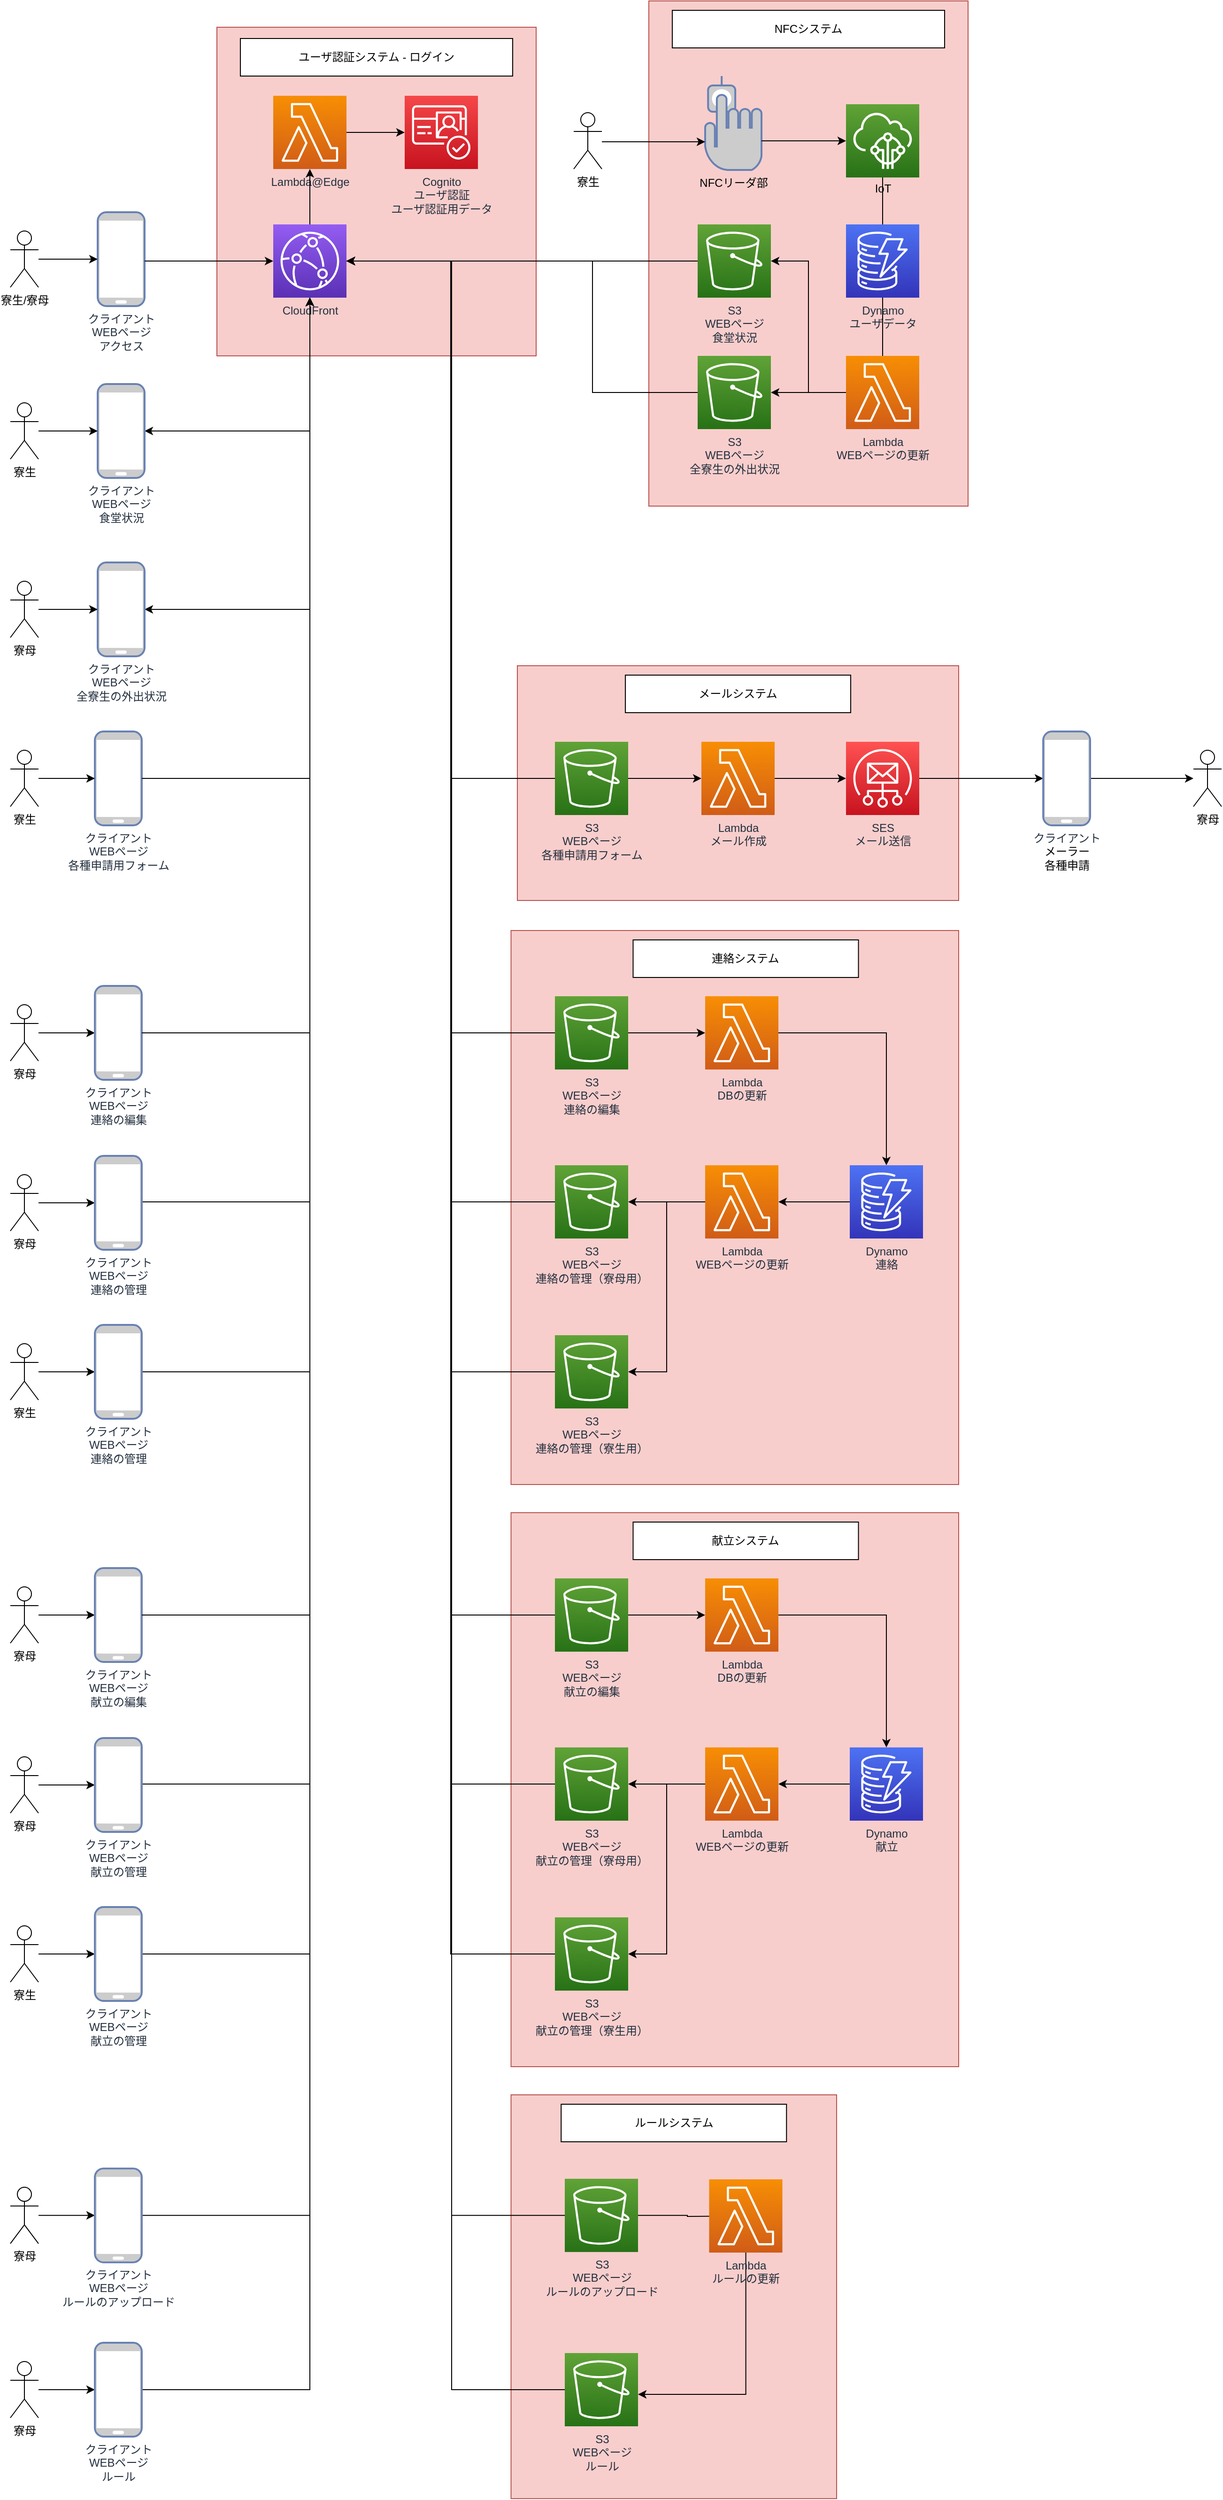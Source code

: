 <mxfile version="15.8.2" type="device"><diagram id="Ht1M8jgEwFfnCIfOTk4-" name="Page-1"><mxGraphModel dx="3490" dy="2225" grid="1" gridSize="10" guides="1" tooltips="1" connect="1" arrows="1" fold="1" page="1" pageScale="1" pageWidth="1169" pageHeight="827" math="0" shadow="0"><root><mxCell id="0"/><mxCell id="1" parent="0"/><mxCell id="10DwNc3pN-JWOGMCXL3r-32" value="" style="rounded=0;whiteSpace=wrap;html=1;fillColor=#f8cecc;strokeColor=#b85450;" parent="1" vertex="1"><mxGeometry x="1083.25" y="2630" width="346.75" height="430" as="geometry"/></mxCell><mxCell id="10DwNc3pN-JWOGMCXL3r-34" value="ルールシステム" style="rounded=0;whiteSpace=wrap;html=1;labelBackgroundColor=none;" parent="1" vertex="1"><mxGeometry x="1136.63" y="2640" width="240" height="40" as="geometry"/></mxCell><mxCell id="10DwNc3pN-JWOGMCXL3r-35" value="" style="rounded=0;whiteSpace=wrap;html=1;fillColor=#f8cecc;strokeColor=#b85450;" parent="1" vertex="1"><mxGeometry x="1083.25" y="1390" width="476.75" height="590" as="geometry"/></mxCell><mxCell id="10DwNc3pN-JWOGMCXL3r-36" value="連絡システム" style="rounded=0;whiteSpace=wrap;html=1;labelBackgroundColor=none;" parent="1" vertex="1"><mxGeometry x="1213.25" y="1400" width="240" height="40" as="geometry"/></mxCell><mxCell id="YDTB35UzhFJRsB9avOdv-1" value="" style="rounded=0;whiteSpace=wrap;html=1;labelBackgroundColor=none;fillColor=#f8cecc;strokeColor=#b85450;" parent="1" vertex="1"><mxGeometry x="770" y="428" width="340" height="350" as="geometry"/></mxCell><mxCell id="t8Fbvy6bJ6VurmLiXyTu-9" value="" style="group" parent="1" vertex="1" connectable="0"><mxGeometry x="628" y="625" width="105" height="120" as="geometry"/></mxCell><mxCell id="t8Fbvy6bJ6VurmLiXyTu-5" value="&lt;span style=&quot;color: rgb(35 , 47 , 62)&quot;&gt;クライアント&lt;br&gt;WEBページ&lt;/span&gt;&lt;br style=&quot;color: rgb(35 , 47 , 62)&quot;&gt;&lt;font color=&quot;#232f3e&quot;&gt;アクセス&lt;/font&gt;" style="fontColor=#0066CC;verticalAlign=top;verticalLabelPosition=bottom;labelPosition=center;align=center;html=1;outlineConnect=0;fillColor=#CCCCCC;strokeColor=#6881B3;gradientColor=none;gradientDirection=north;strokeWidth=2;shape=mxgraph.networks.mobile;" parent="t8Fbvy6bJ6VurmLiXyTu-9" vertex="1"><mxGeometry x="15" width="50" height="100" as="geometry"/></mxCell><mxCell id="YDTB35UzhFJRsB9avOdv-2" value="ユーザ認証システム - ログイン" style="rounded=0;whiteSpace=wrap;html=1;labelBackgroundColor=none;" parent="1" vertex="1"><mxGeometry x="795" y="440" width="290" height="40" as="geometry"/></mxCell><mxCell id="3BFrXZFxsnneQl-wF4HB-18" style="edgeStyle=orthogonalEdgeStyle;rounded=0;orthogonalLoop=1;jettySize=auto;html=1;fontColor=#000000;" parent="1" source="YDTB35UzhFJRsB9avOdv-3" target="t8Fbvy6bJ6VurmLiXyTu-5" edge="1"><mxGeometry relative="1" as="geometry"><Array as="points"><mxPoint x="670" y="681"/><mxPoint x="670" y="681"/></Array></mxGeometry></mxCell><mxCell id="YDTB35UzhFJRsB9avOdv-3" value="寮生/寮母" style="shape=umlActor;verticalLabelPosition=bottom;verticalAlign=top;html=1;outlineConnect=0;labelBackgroundColor=none;" parent="1" vertex="1"><mxGeometry x="550" y="645" width="30" height="60" as="geometry"/></mxCell><mxCell id="3BFrXZFxsnneQl-wF4HB-17" value="Cognito&lt;br&gt;ユーザ認証&lt;br&gt;ユーザ認証用データ" style="sketch=0;points=[[0,0,0],[0.25,0,0],[0.5,0,0],[0.75,0,0],[1,0,0],[0,1,0],[0.25,1,0],[0.5,1,0],[0.75,1,0],[1,1,0],[0,0.25,0],[0,0.5,0],[0,0.75,0],[1,0.25,0],[1,0.5,0],[1,0.75,0]];outlineConnect=0;fontColor=#232F3E;gradientColor=#F54749;gradientDirection=north;fillColor=#C7131F;strokeColor=#ffffff;dashed=0;verticalLabelPosition=bottom;verticalAlign=top;align=center;html=1;fontSize=12;fontStyle=0;aspect=fixed;shape=mxgraph.aws4.resourceIcon;resIcon=mxgraph.aws4.cognito;" parent="1" vertex="1"><mxGeometry x="970" y="501" width="78" height="78" as="geometry"/></mxCell><mxCell id="3BFrXZFxsnneQl-wF4HB-19" style="edgeStyle=orthogonalEdgeStyle;rounded=0;orthogonalLoop=1;jettySize=auto;html=1;fontColor=#000000;entryX=0;entryY=0.5;entryDx=0;entryDy=0;entryPerimeter=0;" parent="1" source="t8Fbvy6bJ6VurmLiXyTu-5" target="3BFrXZFxsnneQl-wF4HB-21" edge="1"><mxGeometry relative="1" as="geometry"><Array as="points"><mxPoint x="780" y="677"/><mxPoint x="780" y="677"/></Array></mxGeometry></mxCell><mxCell id="3BFrXZFxsnneQl-wF4HB-23" style="edgeStyle=orthogonalEdgeStyle;rounded=0;orthogonalLoop=1;jettySize=auto;html=1;fontColor=#000000;" parent="1" source="3BFrXZFxsnneQl-wF4HB-20" target="3BFrXZFxsnneQl-wF4HB-17" edge="1"><mxGeometry relative="1" as="geometry"/></mxCell><mxCell id="3BFrXZFxsnneQl-wF4HB-20" value="Lambda@Edge" style="sketch=0;points=[[0,0,0],[0.25,0,0],[0.5,0,0],[0.75,0,0],[1,0,0],[0,1,0],[0.25,1,0],[0.5,1,0],[0.75,1,0],[1,1,0],[0,0.25,0],[0,0.5,0],[0,0.75,0],[1,0.25,0],[1,0.5,0],[1,0.75,0]];outlineConnect=0;fontColor=#232F3E;gradientColor=#F78E04;gradientDirection=north;fillColor=#D05C17;strokeColor=#ffffff;dashed=0;verticalLabelPosition=bottom;verticalAlign=top;align=center;html=1;fontSize=12;fontStyle=0;aspect=fixed;shape=mxgraph.aws4.resourceIcon;resIcon=mxgraph.aws4.lambda;" parent="1" vertex="1"><mxGeometry x="830" y="501" width="78" height="78" as="geometry"/></mxCell><mxCell id="3BFrXZFxsnneQl-wF4HB-22" style="edgeStyle=orthogonalEdgeStyle;rounded=0;orthogonalLoop=1;jettySize=auto;html=1;entryX=0.5;entryY=1;entryDx=0;entryDy=0;entryPerimeter=0;fontColor=#000000;" parent="1" source="3BFrXZFxsnneQl-wF4HB-21" target="3BFrXZFxsnneQl-wF4HB-20" edge="1"><mxGeometry relative="1" as="geometry"/></mxCell><mxCell id="3BFrXZFxsnneQl-wF4HB-64" style="edgeStyle=orthogonalEdgeStyle;rounded=0;orthogonalLoop=1;jettySize=auto;html=1;entryX=1;entryY=0.5;entryDx=0;entryDy=0;entryPerimeter=0;fontColor=#000000;" parent="1" source="3BFrXZFxsnneQl-wF4HB-21" target="3BFrXZFxsnneQl-wF4HB-31" edge="1"><mxGeometry relative="1" as="geometry"><Array as="points"><mxPoint x="869" y="858"/></Array></mxGeometry></mxCell><mxCell id="3BFrXZFxsnneQl-wF4HB-65" style="edgeStyle=orthogonalEdgeStyle;rounded=0;orthogonalLoop=1;jettySize=auto;html=1;entryX=1;entryY=0.5;entryDx=0;entryDy=0;entryPerimeter=0;fontColor=#000000;" parent="1" source="3BFrXZFxsnneQl-wF4HB-21" target="3BFrXZFxsnneQl-wF4HB-50" edge="1"><mxGeometry relative="1" as="geometry"><Array as="points"><mxPoint x="869" y="1048"/></Array></mxGeometry></mxCell><mxCell id="3BFrXZFxsnneQl-wF4HB-21" value="CloudFront&lt;br&gt;" style="sketch=0;points=[[0,0,0],[0.25,0,0],[0.5,0,0],[0.75,0,0],[1,0,0],[0,1,0],[0.25,1,0],[0.5,1,0],[0.75,1,0],[1,1,0],[0,0.25,0],[0,0.5,0],[0,0.75,0],[1,0.25,0],[1,0.5,0],[1,0.75,0]];outlineConnect=0;fontColor=#232F3E;gradientColor=#945DF2;gradientDirection=north;fillColor=#5A30B5;strokeColor=#ffffff;dashed=0;verticalLabelPosition=bottom;verticalAlign=top;align=center;html=1;fontSize=12;fontStyle=0;aspect=fixed;shape=mxgraph.aws4.resourceIcon;resIcon=mxgraph.aws4.cloudfront;" parent="1" vertex="1"><mxGeometry x="830" y="638" width="78" height="78" as="geometry"/></mxCell><mxCell id="3BFrXZFxsnneQl-wF4HB-26" value="" style="rounded=0;whiteSpace=wrap;html=1;labelBackgroundColor=none;fillColor=#f8cecc;strokeColor=#b85450;" parent="1" vertex="1"><mxGeometry x="1230" y="400" width="340" height="538" as="geometry"/></mxCell><mxCell id="3BFrXZFxsnneQl-wF4HB-28" value="" style="group" parent="1" vertex="1" connectable="0"><mxGeometry x="1290" y="480" width="70" height="145" as="geometry"/></mxCell><mxCell id="3BFrXZFxsnneQl-wF4HB-29" value="&lt;font color=&quot;#000000&quot;&gt;NFCリーダ部&lt;/font&gt;" style="fontColor=#0066CC;verticalAlign=top;verticalLabelPosition=bottom;labelPosition=center;align=center;html=1;outlineConnect=0;fillColor=#CCCCCC;strokeColor=#6881B3;gradientColor=none;gradientDirection=north;strokeWidth=2;shape=mxgraph.networks.biometric_reader;" parent="3BFrXZFxsnneQl-wF4HB-28" vertex="1"><mxGeometry width="60" height="100" as="geometry"/></mxCell><mxCell id="3BFrXZFxsnneQl-wF4HB-30" value="" style="group" parent="1" vertex="1" connectable="0"><mxGeometry x="628" y="808" width="105" height="120" as="geometry"/></mxCell><mxCell id="3BFrXZFxsnneQl-wF4HB-31" value="&lt;span style=&quot;color: rgb(35 , 47 , 62)&quot;&gt;クライアント&lt;br&gt;WEBページ&lt;/span&gt;&lt;br style=&quot;color: rgb(35 , 47 , 62)&quot;&gt;&lt;span style=&quot;color: rgb(35 , 47 , 62)&quot;&gt;食堂状況&lt;/span&gt;" style="fontColor=#0066CC;verticalAlign=top;verticalLabelPosition=bottom;labelPosition=center;align=center;html=1;outlineConnect=0;fillColor=#CCCCCC;strokeColor=#6881B3;gradientColor=none;gradientDirection=north;strokeWidth=2;shape=mxgraph.networks.mobile;" parent="3BFrXZFxsnneQl-wF4HB-30" vertex="1"><mxGeometry x="15" width="50" height="100" as="geometry"/></mxCell><mxCell id="3BFrXZFxsnneQl-wF4HB-32" value="" style="group" parent="1" vertex="1" connectable="0"><mxGeometry x="1440" y="510" width="78" height="100" as="geometry"/></mxCell><mxCell id="3BFrXZFxsnneQl-wF4HB-33" value="" style="sketch=0;points=[[0,0,0],[0.25,0,0],[0.5,0,0],[0.75,0,0],[1,0,0],[0,1,0],[0.25,1,0],[0.5,1,0],[0.75,1,0],[1,1,0],[0,0.25,0],[0,0.5,0],[0,0.75,0],[1,0.25,0],[1,0.5,0],[1,0.75,0]];outlineConnect=0;fontColor=#232F3E;gradientColor=#60A337;gradientDirection=north;fillColor=#277116;strokeColor=#ffffff;dashed=0;verticalLabelPosition=bottom;verticalAlign=top;align=center;html=1;fontSize=12;fontStyle=0;aspect=fixed;shape=mxgraph.aws4.resourceIcon;resIcon=mxgraph.aws4.iot_core;" parent="3BFrXZFxsnneQl-wF4HB-32" vertex="1"><mxGeometry width="78" height="78" as="geometry"/></mxCell><mxCell id="3BFrXZFxsnneQl-wF4HB-34" value="IoT" style="text;html=1;align=center;verticalAlign=middle;resizable=0;points=[];autosize=1;strokeColor=none;fillColor=none;" parent="3BFrXZFxsnneQl-wF4HB-32" vertex="1"><mxGeometry x="24" y="80" width="30" height="20" as="geometry"/></mxCell><mxCell id="3BFrXZFxsnneQl-wF4HB-35" style="edgeStyle=orthogonalEdgeStyle;rounded=0;orthogonalLoop=1;jettySize=auto;html=1;entryX=0.5;entryY=0;entryDx=0;entryDy=0;entryPerimeter=0;" parent="1" source="3BFrXZFxsnneQl-wF4HB-33" target="3BFrXZFxsnneQl-wF4HB-41" edge="1"><mxGeometry relative="1" as="geometry"><mxPoint x="1620" y="549" as="targetPoint"/><Array as="points"><mxPoint x="1479" y="670"/></Array></mxGeometry></mxCell><mxCell id="3BFrXZFxsnneQl-wF4HB-36" value="NFCシステム" style="rounded=0;whiteSpace=wrap;html=1;labelBackgroundColor=none;" parent="1" vertex="1"><mxGeometry x="1255" y="410" width="290" height="40" as="geometry"/></mxCell><mxCell id="3BFrXZFxsnneQl-wF4HB-37" style="edgeStyle=orthogonalEdgeStyle;rounded=0;orthogonalLoop=1;jettySize=auto;html=1;" parent="1" source="3BFrXZFxsnneQl-wF4HB-39" target="3BFrXZFxsnneQl-wF4HB-29" edge="1"><mxGeometry relative="1" as="geometry"><Array as="points"><mxPoint x="1200" y="550"/><mxPoint x="1200" y="550"/></Array></mxGeometry></mxCell><mxCell id="3BFrXZFxsnneQl-wF4HB-39" value="寮生" style="shape=umlActor;verticalLabelPosition=bottom;verticalAlign=top;html=1;outlineConnect=0;labelBackgroundColor=none;" parent="1" vertex="1"><mxGeometry x="1150" y="519" width="30" height="60" as="geometry"/></mxCell><mxCell id="3BFrXZFxsnneQl-wF4HB-40" style="edgeStyle=orthogonalEdgeStyle;rounded=0;orthogonalLoop=1;jettySize=auto;html=1;entryX=0.5;entryY=0;entryDx=0;entryDy=0;entryPerimeter=0;" parent="1" source="3BFrXZFxsnneQl-wF4HB-41" target="3BFrXZFxsnneQl-wF4HB-43" edge="1"><mxGeometry relative="1" as="geometry"><Array as="points"><mxPoint x="1479" y="848"/><mxPoint x="1479" y="848"/></Array></mxGeometry></mxCell><mxCell id="3BFrXZFxsnneQl-wF4HB-41" value="Dynamo&lt;br&gt;ユーザデータ" style="sketch=0;points=[[0,0,0],[0.25,0,0],[0.5,0,0],[0.75,0,0],[1,0,0],[0,1,0],[0.25,1,0],[0.5,1,0],[0.75,1,0],[1,1,0],[0,0.25,0],[0,0.5,0],[0,0.75,0],[1,0.25,0],[1,0.5,0],[1,0.75,0]];outlineConnect=0;fontColor=#232F3E;gradientColor=#4D72F3;gradientDirection=north;fillColor=#3334B9;strokeColor=#ffffff;dashed=0;verticalLabelPosition=bottom;verticalAlign=top;align=center;html=1;fontSize=12;fontStyle=0;aspect=fixed;shape=mxgraph.aws4.resourceIcon;resIcon=mxgraph.aws4.dynamodb;" parent="1" vertex="1"><mxGeometry x="1440" y="638" width="78" height="78" as="geometry"/></mxCell><mxCell id="3BFrXZFxsnneQl-wF4HB-53" style="edgeStyle=orthogonalEdgeStyle;rounded=0;orthogonalLoop=1;jettySize=auto;html=1;entryX=1;entryY=0.5;entryDx=0;entryDy=0;entryPerimeter=0;fontColor=#000000;" parent="1" source="3BFrXZFxsnneQl-wF4HB-43" target="3BFrXZFxsnneQl-wF4HB-48" edge="1"><mxGeometry relative="1" as="geometry"/></mxCell><mxCell id="3BFrXZFxsnneQl-wF4HB-54" style="edgeStyle=orthogonalEdgeStyle;rounded=0;orthogonalLoop=1;jettySize=auto;html=1;entryX=1;entryY=0.5;entryDx=0;entryDy=0;entryPerimeter=0;fontColor=#000000;" parent="1" source="3BFrXZFxsnneQl-wF4HB-43" target="3BFrXZFxsnneQl-wF4HB-45" edge="1"><mxGeometry relative="1" as="geometry"/></mxCell><mxCell id="3BFrXZFxsnneQl-wF4HB-43" value="Lambda&lt;br&gt;WEBページの更新" style="sketch=0;points=[[0,0,0],[0.25,0,0],[0.5,0,0],[0.75,0,0],[1,0,0],[0,1,0],[0.25,1,0],[0.5,1,0],[0.75,1,0],[1,1,0],[0,0.25,0],[0,0.5,0],[0,0.75,0],[1,0.25,0],[1,0.5,0],[1,0.75,0]];outlineConnect=0;fontColor=#232F3E;gradientColor=#F78E04;gradientDirection=north;fillColor=#D05C17;strokeColor=#ffffff;dashed=0;verticalLabelPosition=bottom;verticalAlign=top;align=center;html=1;fontSize=12;fontStyle=0;aspect=fixed;shape=mxgraph.aws4.resourceIcon;resIcon=mxgraph.aws4.lambda;" parent="1" vertex="1"><mxGeometry x="1440" y="778" width="78" height="78" as="geometry"/></mxCell><mxCell id="3BFrXZFxsnneQl-wF4HB-55" style="edgeStyle=orthogonalEdgeStyle;rounded=0;orthogonalLoop=1;jettySize=auto;html=1;entryX=1;entryY=0.5;entryDx=0;entryDy=0;entryPerimeter=0;fontColor=#000000;" parent="1" source="3BFrXZFxsnneQl-wF4HB-45" target="3BFrXZFxsnneQl-wF4HB-21" edge="1"><mxGeometry relative="1" as="geometry"/></mxCell><mxCell id="3BFrXZFxsnneQl-wF4HB-45" value="S3&lt;br&gt;WEBページ&lt;br&gt;食堂状況" style="sketch=0;points=[[0,0,0],[0.25,0,0],[0.5,0,0],[0.75,0,0],[1,0,0],[0,1,0],[0.25,1,0],[0.5,1,0],[0.75,1,0],[1,1,0],[0,0.25,0],[0,0.5,0],[0,0.75,0],[1,0.25,0],[1,0.5,0],[1,0.75,0]];outlineConnect=0;fontColor=#232F3E;gradientColor=#60A337;gradientDirection=north;fillColor=#277116;strokeColor=#ffffff;dashed=0;verticalLabelPosition=bottom;verticalAlign=top;align=center;html=1;fontSize=12;fontStyle=0;aspect=fixed;shape=mxgraph.aws4.resourceIcon;resIcon=mxgraph.aws4.s3;" parent="1" vertex="1"><mxGeometry x="1282" y="638" width="78" height="78" as="geometry"/></mxCell><mxCell id="3BFrXZFxsnneQl-wF4HB-46" style="edgeStyle=orthogonalEdgeStyle;rounded=0;orthogonalLoop=1;jettySize=auto;html=1;entryX=0;entryY=0.5;entryDx=0;entryDy=0;entryPerimeter=0;" parent="1" source="3BFrXZFxsnneQl-wF4HB-29" target="3BFrXZFxsnneQl-wF4HB-33" edge="1"><mxGeometry relative="1" as="geometry"><Array as="points"><mxPoint x="1370" y="549"/><mxPoint x="1370" y="549"/></Array></mxGeometry></mxCell><mxCell id="3BFrXZFxsnneQl-wF4HB-56" style="edgeStyle=orthogonalEdgeStyle;rounded=0;orthogonalLoop=1;jettySize=auto;html=1;entryX=1;entryY=0.5;entryDx=0;entryDy=0;entryPerimeter=0;fontColor=#000000;" parent="1" source="3BFrXZFxsnneQl-wF4HB-48" target="3BFrXZFxsnneQl-wF4HB-21" edge="1"><mxGeometry relative="1" as="geometry"><Array as="points"><mxPoint x="1170" y="817"/><mxPoint x="1170" y="677"/></Array></mxGeometry></mxCell><mxCell id="3BFrXZFxsnneQl-wF4HB-48" value="S3&lt;br&gt;WEBページ&lt;br&gt;全寮生の外出状況" style="sketch=0;points=[[0,0,0],[0.25,0,0],[0.5,0,0],[0.75,0,0],[1,0,0],[0,1,0],[0.25,1,0],[0.5,1,0],[0.75,1,0],[1,1,0],[0,0.25,0],[0,0.5,0],[0,0.75,0],[1,0.25,0],[1,0.5,0],[1,0.75,0]];outlineConnect=0;fontColor=#232F3E;gradientColor=#60A337;gradientDirection=north;fillColor=#277116;strokeColor=#ffffff;dashed=0;verticalLabelPosition=bottom;verticalAlign=top;align=center;html=1;fontSize=12;fontStyle=0;aspect=fixed;shape=mxgraph.aws4.resourceIcon;resIcon=mxgraph.aws4.s3;" parent="1" vertex="1"><mxGeometry x="1282" y="778" width="78" height="78" as="geometry"/></mxCell><mxCell id="3BFrXZFxsnneQl-wF4HB-49" value="" style="group" parent="1" vertex="1" connectable="0"><mxGeometry x="628" y="998" width="105" height="120" as="geometry"/></mxCell><mxCell id="3BFrXZFxsnneQl-wF4HB-50" value="&lt;span style=&quot;color: rgb(35 , 47 , 62)&quot;&gt;クライアント&lt;br&gt;WEBページ&lt;/span&gt;&lt;font color=&quot;#000000&quot;&gt;&lt;br&gt;&lt;/font&gt;&lt;span style=&quot;color: rgb(35 , 47 , 62)&quot;&gt;全寮生の外出状況&lt;/span&gt;&lt;font color=&quot;#000000&quot;&gt;&lt;br&gt;&lt;/font&gt;" style="fontColor=#0066CC;verticalAlign=top;verticalLabelPosition=bottom;labelPosition=center;align=center;html=1;outlineConnect=0;fillColor=#CCCCCC;strokeColor=#6881B3;gradientColor=none;gradientDirection=north;strokeWidth=2;shape=mxgraph.networks.mobile;" parent="3BFrXZFxsnneQl-wF4HB-49" vertex="1"><mxGeometry x="15" width="50" height="100" as="geometry"/></mxCell><mxCell id="3BFrXZFxsnneQl-wF4HB-51" style="edgeStyle=orthogonalEdgeStyle;rounded=0;orthogonalLoop=1;jettySize=auto;html=1;entryX=0;entryY=0.5;entryDx=0;entryDy=0;entryPerimeter=0;fontColor=#000000;" parent="1" source="3BFrXZFxsnneQl-wF4HB-52" target="3BFrXZFxsnneQl-wF4HB-50" edge="1"><mxGeometry relative="1" as="geometry"/></mxCell><mxCell id="3BFrXZFxsnneQl-wF4HB-52" value="寮母" style="shape=umlActor;verticalLabelPosition=bottom;verticalAlign=top;html=1;outlineConnect=0;labelBackgroundColor=none;" parent="1" vertex="1"><mxGeometry x="550" y="1018" width="30" height="60" as="geometry"/></mxCell><mxCell id="3BFrXZFxsnneQl-wF4HB-59" style="edgeStyle=orthogonalEdgeStyle;rounded=0;orthogonalLoop=1;jettySize=auto;html=1;exitX=0.5;exitY=1;exitDx=0;exitDy=0;fontColor=#000000;" parent="1" source="YDTB35UzhFJRsB9avOdv-2" target="YDTB35UzhFJRsB9avOdv-2" edge="1"><mxGeometry relative="1" as="geometry"/></mxCell><mxCell id="3BFrXZFxsnneQl-wF4HB-67" style="edgeStyle=orthogonalEdgeStyle;rounded=0;orthogonalLoop=1;jettySize=auto;html=1;entryX=0;entryY=0.5;entryDx=0;entryDy=0;entryPerimeter=0;fontColor=#000000;" parent="1" source="3BFrXZFxsnneQl-wF4HB-62" target="3BFrXZFxsnneQl-wF4HB-31" edge="1"><mxGeometry relative="1" as="geometry"/></mxCell><mxCell id="3BFrXZFxsnneQl-wF4HB-62" value="寮生" style="shape=umlActor;verticalLabelPosition=bottom;verticalAlign=top;html=1;outlineConnect=0;labelBackgroundColor=none;" parent="1" vertex="1"><mxGeometry x="550" y="828" width="30" height="60" as="geometry"/></mxCell><mxCell id="3BFrXZFxsnneQl-wF4HB-68" value="" style="rounded=0;whiteSpace=wrap;html=1;fillColor=#f8cecc;strokeColor=#b85450;" parent="1" vertex="1"><mxGeometry x="1090" y="1108" width="470" height="250" as="geometry"/></mxCell><mxCell id="3BFrXZFxsnneQl-wF4HB-69" value="" style="group" parent="1" vertex="1" connectable="0"><mxGeometry x="650" y="1178" width="137.5" height="130" as="geometry"/></mxCell><mxCell id="3BFrXZFxsnneQl-wF4HB-70" value="&lt;span style=&quot;color: rgb(35 , 47 , 62)&quot;&gt;クライアント&lt;br&gt;WEBページ&lt;/span&gt;&lt;font color=&quot;#000000&quot;&gt;&lt;br&gt;&lt;/font&gt;&lt;font color=&quot;#232f3e&quot;&gt;各種申請用フォーム&lt;/font&gt;" style="fontColor=#0066CC;verticalAlign=top;verticalLabelPosition=bottom;labelPosition=center;align=center;html=1;outlineConnect=0;fillColor=#CCCCCC;strokeColor=#6881B3;gradientColor=none;gradientDirection=north;strokeWidth=2;shape=mxgraph.networks.mobile;" parent="3BFrXZFxsnneQl-wF4HB-69" vertex="1"><mxGeometry x="-10" width="50" height="100" as="geometry"/></mxCell><mxCell id="3BFrXZFxsnneQl-wF4HB-71" style="edgeStyle=orthogonalEdgeStyle;rounded=0;orthogonalLoop=1;jettySize=auto;html=1;entryX=0.5;entryY=1;entryDx=0;entryDy=0;entryPerimeter=0;" parent="1" source="3BFrXZFxsnneQl-wF4HB-70" target="3BFrXZFxsnneQl-wF4HB-21" edge="1"><mxGeometry relative="1" as="geometry"><mxPoint x="1075.0" y="1298" as="targetPoint"/><Array as="points"><mxPoint x="869" y="1228"/></Array></mxGeometry></mxCell><mxCell id="3BFrXZFxsnneQl-wF4HB-88" style="edgeStyle=orthogonalEdgeStyle;rounded=0;orthogonalLoop=1;jettySize=auto;html=1;fontColor=#000000;" parent="1" source="3BFrXZFxsnneQl-wF4HB-73" target="3BFrXZFxsnneQl-wF4HB-87" edge="1"><mxGeometry relative="1" as="geometry"/></mxCell><mxCell id="3BFrXZFxsnneQl-wF4HB-73" value="SES&lt;br&gt;メール送信" style="sketch=0;points=[[0,0,0],[0.25,0,0],[0.5,0,0],[0.75,0,0],[1,0,0],[0,1,0],[0.25,1,0],[0.5,1,0],[0.75,1,0],[1,1,0],[0,0.25,0],[0,0.5,0],[0,0.75,0],[1,0.25,0],[1,0.5,0],[1,0.75,0]];outlineConnect=0;fontColor=#232F3E;gradientColor=#FF5252;gradientDirection=north;fillColor=#C7131F;strokeColor=#ffffff;dashed=0;verticalLabelPosition=bottom;verticalAlign=top;align=center;html=1;fontSize=12;fontStyle=0;aspect=fixed;shape=mxgraph.aws4.resourceIcon;resIcon=mxgraph.aws4.simple_email_service;" parent="1" vertex="1"><mxGeometry x="1440" y="1189" width="78" height="78" as="geometry"/></mxCell><mxCell id="3BFrXZFxsnneQl-wF4HB-74" style="edgeStyle=orthogonalEdgeStyle;rounded=0;orthogonalLoop=1;jettySize=auto;html=1;" parent="1" source="3BFrXZFxsnneQl-wF4HB-75" target="3BFrXZFxsnneQl-wF4HB-73" edge="1"><mxGeometry relative="1" as="geometry"/></mxCell><mxCell id="3BFrXZFxsnneQl-wF4HB-75" value="Lambda&lt;br&gt;メール作成" style="sketch=0;points=[[0,0,0],[0.25,0,0],[0.5,0,0],[0.75,0,0],[1,0,0],[0,1,0],[0.25,1,0],[0.5,1,0],[0.75,1,0],[1,1,0],[0,0.25,0],[0,0.5,0],[0,0.75,0],[1,0.25,0],[1,0.5,0],[1,0.75,0]];outlineConnect=0;fontColor=#232F3E;gradientColor=#F78E04;gradientDirection=north;fillColor=#D05C17;strokeColor=#ffffff;dashed=0;verticalLabelPosition=bottom;verticalAlign=top;align=center;html=1;fontSize=12;fontStyle=0;aspect=fixed;shape=mxgraph.aws4.resourceIcon;resIcon=mxgraph.aws4.lambda;labelBackgroundColor=none;" parent="1" vertex="1"><mxGeometry x="1286" y="1189" width="78" height="78" as="geometry"/></mxCell><mxCell id="3BFrXZFxsnneQl-wF4HB-76" style="edgeStyle=orthogonalEdgeStyle;rounded=0;orthogonalLoop=1;jettySize=auto;html=1;" parent="1" source="3BFrXZFxsnneQl-wF4HB-77" target="3BFrXZFxsnneQl-wF4HB-75" edge="1"><mxGeometry relative="1" as="geometry"/></mxCell><mxCell id="3BFrXZFxsnneQl-wF4HB-85" style="edgeStyle=orthogonalEdgeStyle;rounded=0;orthogonalLoop=1;jettySize=auto;html=1;entryX=1;entryY=0.5;entryDx=0;entryDy=0;entryPerimeter=0;fontColor=#000000;" parent="1" source="3BFrXZFxsnneQl-wF4HB-77" target="3BFrXZFxsnneQl-wF4HB-21" edge="1"><mxGeometry relative="1" as="geometry"><Array as="points"><mxPoint x="1020" y="1228"/><mxPoint x="1020" y="677"/></Array></mxGeometry></mxCell><mxCell id="3BFrXZFxsnneQl-wF4HB-77" value="S3&lt;br&gt;WEBページ&lt;br&gt;各種申請用フォーム" style="sketch=0;points=[[0,0,0],[0.25,0,0],[0.5,0,0],[0.75,0,0],[1,0,0],[0,1,0],[0.25,1,0],[0.5,1,0],[0.75,1,0],[1,1,0],[0,0.25,0],[0,0.5,0],[0,0.75,0],[1,0.25,0],[1,0.5,0],[1,0.75,0]];outlineConnect=0;fontColor=#232F3E;gradientColor=#60A337;gradientDirection=north;fillColor=#277116;strokeColor=#ffffff;dashed=0;verticalLabelPosition=bottom;verticalAlign=top;align=center;html=1;fontSize=12;fontStyle=0;aspect=fixed;shape=mxgraph.aws4.resourceIcon;resIcon=mxgraph.aws4.s3;labelBackgroundColor=none;" parent="1" vertex="1"><mxGeometry x="1130" y="1189" width="78" height="78" as="geometry"/></mxCell><mxCell id="3BFrXZFxsnneQl-wF4HB-78" value="寮母" style="shape=umlActor;verticalLabelPosition=bottom;verticalAlign=top;html=1;outlineConnect=0;labelBackgroundColor=none;" parent="1" vertex="1"><mxGeometry x="1810" y="1198" width="30" height="60" as="geometry"/></mxCell><mxCell id="3BFrXZFxsnneQl-wF4HB-79" style="edgeStyle=orthogonalEdgeStyle;rounded=0;orthogonalLoop=1;jettySize=auto;html=1;" parent="1" source="3BFrXZFxsnneQl-wF4HB-80" target="3BFrXZFxsnneQl-wF4HB-70" edge="1"><mxGeometry relative="1" as="geometry"/></mxCell><mxCell id="3BFrXZFxsnneQl-wF4HB-80" value="寮生" style="shape=umlActor;verticalLabelPosition=bottom;verticalAlign=top;html=1;outlineConnect=0;labelBackgroundColor=none;" parent="1" vertex="1"><mxGeometry x="550" y="1198" width="30" height="60" as="geometry"/></mxCell><mxCell id="3BFrXZFxsnneQl-wF4HB-89" style="edgeStyle=orthogonalEdgeStyle;rounded=0;orthogonalLoop=1;jettySize=auto;html=1;fontColor=#000000;" parent="1" source="3BFrXZFxsnneQl-wF4HB-87" target="3BFrXZFxsnneQl-wF4HB-78" edge="1"><mxGeometry relative="1" as="geometry"/></mxCell><mxCell id="3BFrXZFxsnneQl-wF4HB-87" value="&lt;span style=&quot;color: rgb(35 , 47 , 62)&quot;&gt;クライアント&lt;br&gt;&lt;/span&gt;&lt;font color=&quot;#000000&quot;&gt;メーラー&lt;br&gt;各種申請&lt;br&gt;&lt;/font&gt;" style="fontColor=#0066CC;verticalAlign=top;verticalLabelPosition=bottom;labelPosition=center;align=center;html=1;outlineConnect=0;fillColor=#CCCCCC;strokeColor=#6881B3;gradientColor=none;gradientDirection=north;strokeWidth=2;shape=mxgraph.networks.mobile;" parent="1" vertex="1"><mxGeometry x="1650" y="1178" width="50" height="100" as="geometry"/></mxCell><mxCell id="ItgL9MbLoc3Jm7RQR1B4-3" style="edgeStyle=orthogonalEdgeStyle;rounded=0;orthogonalLoop=1;jettySize=auto;html=1;entryX=1;entryY=0.5;entryDx=0;entryDy=0;entryPerimeter=0;" edge="1" parent="1" source="10DwNc3pN-JWOGMCXL3r-2" target="10DwNc3pN-JWOGMCXL3r-14"><mxGeometry relative="1" as="geometry"/></mxCell><mxCell id="10DwNc3pN-JWOGMCXL3r-2" value="Dynamo&lt;br&gt;連絡" style="sketch=0;points=[[0,0,0],[0.25,0,0],[0.5,0,0],[0.75,0,0],[1,0,0],[0,1,0],[0.25,1,0],[0.5,1,0],[0.75,1,0],[1,1,0],[0,0.25,0],[0,0.5,0],[0,0.75,0],[1,0.25,0],[1,0.5,0],[1,0.75,0]];outlineConnect=0;fontColor=#232F3E;gradientColor=#4D72F3;gradientDirection=north;fillColor=#3334B9;strokeColor=#ffffff;dashed=0;verticalLabelPosition=bottom;verticalAlign=top;align=center;html=1;fontSize=12;fontStyle=0;aspect=fixed;shape=mxgraph.aws4.resourceIcon;resIcon=mxgraph.aws4.dynamodb;" parent="1" vertex="1"><mxGeometry x="1444" y="1640" width="78" height="78" as="geometry"/></mxCell><mxCell id="ItgL9MbLoc3Jm7RQR1B4-96" style="edgeStyle=orthogonalEdgeStyle;rounded=0;orthogonalLoop=1;jettySize=auto;html=1;entryX=1;entryY=0.5;entryDx=0;entryDy=0;entryPerimeter=0;" edge="1" parent="1" source="10DwNc3pN-JWOGMCXL3r-6" target="3BFrXZFxsnneQl-wF4HB-21"><mxGeometry relative="1" as="geometry"/></mxCell><mxCell id="10DwNc3pN-JWOGMCXL3r-6" value="S3&lt;br&gt;WEBページ&lt;br&gt;連絡の管理（寮生用）" style="sketch=0;points=[[0,0,0],[0.25,0,0],[0.5,0,0],[0.75,0,0],[1,0,0],[0,1,0],[0.25,1,0],[0.5,1,0],[0.75,1,0],[1,1,0],[0,0.25,0],[0,0.5,0],[0,0.75,0],[1,0.25,0],[1,0.5,0],[1,0.75,0]];outlineConnect=0;fontColor=#232F3E;gradientColor=#60A337;gradientDirection=north;fillColor=#277116;strokeColor=#ffffff;dashed=0;verticalLabelPosition=bottom;verticalAlign=top;align=center;html=1;fontSize=12;fontStyle=0;aspect=fixed;shape=mxgraph.aws4.resourceIcon;resIcon=mxgraph.aws4.s3;labelBackgroundColor=none;" parent="1" vertex="1"><mxGeometry x="1130" y="1821" width="78" height="78" as="geometry"/></mxCell><mxCell id="ItgL9MbLoc3Jm7RQR1B4-101" style="edgeStyle=orthogonalEdgeStyle;rounded=0;orthogonalLoop=1;jettySize=auto;html=1;entryX=1;entryY=0.5;entryDx=0;entryDy=0;entryPerimeter=0;" edge="1" parent="1" source="10DwNc3pN-JWOGMCXL3r-7" target="3BFrXZFxsnneQl-wF4HB-21"><mxGeometry relative="1" as="geometry"><Array as="points"><mxPoint x="1020" y="2944"/><mxPoint x="1020" y="677"/></Array></mxGeometry></mxCell><mxCell id="10DwNc3pN-JWOGMCXL3r-7" value="S3&lt;br&gt;WEBページ&lt;br&gt;ルール" style="sketch=0;points=[[0,0,0],[0.25,0,0],[0.5,0,0],[0.75,0,0],[1,0,0],[0,1,0],[0.25,1,0],[0.5,1,0],[0.75,1,0],[1,1,0],[0,0.25,0],[0,0.5,0],[0,0.75,0],[1,0.25,0],[1,0.5,0],[1,0.75,0]];outlineConnect=0;fontColor=#232F3E;gradientColor=#60A337;gradientDirection=north;fillColor=#277116;strokeColor=#ffffff;dashed=0;verticalLabelPosition=bottom;verticalAlign=top;align=center;html=1;fontSize=12;fontStyle=0;aspect=fixed;shape=mxgraph.aws4.resourceIcon;resIcon=mxgraph.aws4.s3;labelBackgroundColor=none;" parent="1" vertex="1"><mxGeometry x="1140.5" y="2905" width="78" height="78" as="geometry"/></mxCell><mxCell id="10DwNc3pN-JWOGMCXL3r-19" style="edgeStyle=orthogonalEdgeStyle;rounded=0;orthogonalLoop=1;jettySize=auto;html=1;" parent="1" source="10DwNc3pN-JWOGMCXL3r-8" edge="1"><mxGeometry relative="1" as="geometry"><mxPoint x="1323.5" y="2759" as="targetPoint"/><Array as="points"/></mxGeometry></mxCell><mxCell id="ItgL9MbLoc3Jm7RQR1B4-100" style="edgeStyle=orthogonalEdgeStyle;rounded=0;orthogonalLoop=1;jettySize=auto;html=1;" edge="1" parent="1" source="10DwNc3pN-JWOGMCXL3r-8" target="3BFrXZFxsnneQl-wF4HB-21"><mxGeometry relative="1" as="geometry"><Array as="points"><mxPoint x="1020" y="2758"/><mxPoint x="1020" y="677"/></Array></mxGeometry></mxCell><mxCell id="10DwNc3pN-JWOGMCXL3r-8" value="S3&lt;br&gt;WEBページ&lt;br&gt;ルールのアップロード" style="sketch=0;points=[[0,0,0],[0.25,0,0],[0.5,0,0],[0.75,0,0],[1,0,0],[0,1,0],[0.25,1,0],[0.5,1,0],[0.75,1,0],[1,1,0],[0,0.25,0],[0,0.5,0],[0,0.75,0],[1,0.25,0],[1,0.5,0],[1,0.75,0]];outlineConnect=0;fontColor=#232F3E;gradientColor=#60A337;gradientDirection=north;fillColor=#277116;strokeColor=#ffffff;dashed=0;verticalLabelPosition=bottom;verticalAlign=top;align=center;html=1;fontSize=12;fontStyle=0;aspect=fixed;shape=mxgraph.aws4.resourceIcon;resIcon=mxgraph.aws4.s3;labelBackgroundColor=none;" parent="1" vertex="1"><mxGeometry x="1140.5" y="2719.41" width="78" height="78" as="geometry"/></mxCell><mxCell id="ItgL9MbLoc3Jm7RQR1B4-1" style="edgeStyle=orthogonalEdgeStyle;rounded=0;orthogonalLoop=1;jettySize=auto;html=1;" edge="1" parent="1" source="10DwNc3pN-JWOGMCXL3r-9" target="10DwNc3pN-JWOGMCXL3r-15"><mxGeometry relative="1" as="geometry"/></mxCell><mxCell id="ItgL9MbLoc3Jm7RQR1B4-94" style="edgeStyle=orthogonalEdgeStyle;rounded=0;orthogonalLoop=1;jettySize=auto;html=1;entryX=1;entryY=0.5;entryDx=0;entryDy=0;entryPerimeter=0;" edge="1" parent="1" source="10DwNc3pN-JWOGMCXL3r-9" target="3BFrXZFxsnneQl-wF4HB-21"><mxGeometry relative="1" as="geometry"/></mxCell><mxCell id="10DwNc3pN-JWOGMCXL3r-9" value="S3&lt;br&gt;WEBページ&lt;br&gt;連絡の編集" style="sketch=0;points=[[0,0,0],[0.25,0,0],[0.5,0,0],[0.75,0,0],[1,0,0],[0,1,0],[0.25,1,0],[0.5,1,0],[0.75,1,0],[1,1,0],[0,0.25,0],[0,0.5,0],[0,0.75,0],[1,0.25,0],[1,0.5,0],[1,0.75,0]];outlineConnect=0;fontColor=#232F3E;gradientColor=#60A337;gradientDirection=north;fillColor=#277116;strokeColor=#ffffff;dashed=0;verticalLabelPosition=bottom;verticalAlign=top;align=center;html=1;fontSize=12;fontStyle=0;aspect=fixed;shape=mxgraph.aws4.resourceIcon;resIcon=mxgraph.aws4.s3;labelBackgroundColor=none;" parent="1" vertex="1"><mxGeometry x="1130" y="1460" width="78" height="78" as="geometry"/></mxCell><mxCell id="ItgL9MbLoc3Jm7RQR1B4-95" style="edgeStyle=orthogonalEdgeStyle;rounded=0;orthogonalLoop=1;jettySize=auto;html=1;entryX=1;entryY=0.5;entryDx=0;entryDy=0;entryPerimeter=0;" edge="1" parent="1" source="10DwNc3pN-JWOGMCXL3r-13" target="3BFrXZFxsnneQl-wF4HB-21"><mxGeometry relative="1" as="geometry"/></mxCell><mxCell id="10DwNc3pN-JWOGMCXL3r-13" value="S3&lt;br&gt;WEBページ&lt;br&gt;連絡の管理（寮母用）" style="sketch=0;points=[[0,0,0],[0.25,0,0],[0.5,0,0],[0.75,0,0],[1,0,0],[0,1,0],[0.25,1,0],[0.5,1,0],[0.75,1,0],[1,1,0],[0,0.25,0],[0,0.5,0],[0,0.75,0],[1,0.25,0],[1,0.5,0],[1,0.75,0]];outlineConnect=0;fontColor=#232F3E;gradientColor=#60A337;gradientDirection=north;fillColor=#277116;strokeColor=#ffffff;dashed=0;verticalLabelPosition=bottom;verticalAlign=top;align=center;html=1;fontSize=12;fontStyle=0;aspect=fixed;shape=mxgraph.aws4.resourceIcon;resIcon=mxgraph.aws4.s3;labelBackgroundColor=none;" parent="1" vertex="1"><mxGeometry x="1130" y="1640" width="78" height="78" as="geometry"/></mxCell><mxCell id="ItgL9MbLoc3Jm7RQR1B4-4" style="edgeStyle=orthogonalEdgeStyle;rounded=0;orthogonalLoop=1;jettySize=auto;html=1;entryX=1;entryY=0.5;entryDx=0;entryDy=0;entryPerimeter=0;" edge="1" parent="1" source="10DwNc3pN-JWOGMCXL3r-14" target="10DwNc3pN-JWOGMCXL3r-13"><mxGeometry relative="1" as="geometry"/></mxCell><mxCell id="ItgL9MbLoc3Jm7RQR1B4-5" style="edgeStyle=orthogonalEdgeStyle;rounded=0;orthogonalLoop=1;jettySize=auto;html=1;entryX=1;entryY=0.5;entryDx=0;entryDy=0;entryPerimeter=0;" edge="1" parent="1" source="10DwNc3pN-JWOGMCXL3r-14" target="10DwNc3pN-JWOGMCXL3r-6"><mxGeometry relative="1" as="geometry"/></mxCell><mxCell id="10DwNc3pN-JWOGMCXL3r-14" value="Lambda&lt;br&gt;WEBページの更新" style="sketch=0;points=[[0,0,0],[0.25,0,0],[0.5,0,0],[0.75,0,0],[1,0,0],[0,1,0],[0.25,1,0],[0.5,1,0],[0.75,1,0],[1,1,0],[0,0.25,0],[0,0.5,0],[0,0.75,0],[1,0.25,0],[1,0.5,0],[1,0.75,0]];outlineConnect=0;fontColor=#232F3E;gradientColor=#F78E04;gradientDirection=north;fillColor=#D05C17;strokeColor=#ffffff;dashed=0;verticalLabelPosition=bottom;verticalAlign=top;align=center;html=1;fontSize=12;fontStyle=0;aspect=fixed;shape=mxgraph.aws4.resourceIcon;resIcon=mxgraph.aws4.lambda;" parent="1" vertex="1"><mxGeometry x="1290" y="1640" width="78" height="78" as="geometry"/></mxCell><mxCell id="ItgL9MbLoc3Jm7RQR1B4-2" style="edgeStyle=orthogonalEdgeStyle;rounded=0;orthogonalLoop=1;jettySize=auto;html=1;" edge="1" parent="1" source="10DwNc3pN-JWOGMCXL3r-15" target="10DwNc3pN-JWOGMCXL3r-2"><mxGeometry relative="1" as="geometry"/></mxCell><mxCell id="10DwNc3pN-JWOGMCXL3r-15" value="Lambda&lt;br&gt;DBの更新" style="sketch=0;points=[[0,0,0],[0.25,0,0],[0.5,0,0],[0.75,0,0],[1,0,0],[0,1,0],[0.25,1,0],[0.5,1,0],[0.75,1,0],[1,1,0],[0,0.25,0],[0,0.5,0],[0,0.75,0],[1,0.25,0],[1,0.5,0],[1,0.75,0]];outlineConnect=0;fontColor=#232F3E;gradientColor=#F78E04;gradientDirection=north;fillColor=#D05C17;strokeColor=#ffffff;dashed=0;verticalLabelPosition=bottom;verticalAlign=top;align=center;html=1;fontSize=12;fontStyle=0;aspect=fixed;shape=mxgraph.aws4.resourceIcon;resIcon=mxgraph.aws4.lambda;" parent="1" vertex="1"><mxGeometry x="1290" y="1460" width="78" height="78" as="geometry"/></mxCell><mxCell id="10DwNc3pN-JWOGMCXL3r-20" style="edgeStyle=orthogonalEdgeStyle;rounded=0;orthogonalLoop=1;jettySize=auto;html=1;" parent="1" source="10DwNc3pN-JWOGMCXL3r-17" target="10DwNc3pN-JWOGMCXL3r-7" edge="1"><mxGeometry relative="1" as="geometry"><Array as="points"><mxPoint x="1333" y="2949"/></Array></mxGeometry></mxCell><mxCell id="10DwNc3pN-JWOGMCXL3r-17" value="Lambda&lt;br&gt;ルールの更新" style="sketch=0;points=[[0,0,0],[0.25,0,0],[0.5,0,0],[0.75,0,0],[1,0,0],[0,1,0],[0.25,1,0],[0.5,1,0],[0.75,1,0],[1,1,0],[0,0.25,0],[0,0.5,0],[0,0.75,0],[1,0.25,0],[1,0.5,0],[1,0.75,0]];outlineConnect=0;fontColor=#232F3E;gradientColor=#F78E04;gradientDirection=north;fillColor=#D05C17;strokeColor=#ffffff;dashed=0;verticalLabelPosition=bottom;verticalAlign=top;align=center;html=1;fontSize=12;fontStyle=0;aspect=fixed;shape=mxgraph.aws4.resourceIcon;resIcon=mxgraph.aws4.lambda;" parent="1" vertex="1"><mxGeometry x="1294.25" y="2720" width="78" height="78" as="geometry"/></mxCell><mxCell id="10DwNc3pN-JWOGMCXL3r-33" value="メールシステム" style="rounded=0;whiteSpace=wrap;html=1;labelBackgroundColor=none;" parent="1" vertex="1"><mxGeometry x="1205" y="1118" width="240" height="40" as="geometry"/></mxCell><mxCell id="ItgL9MbLoc3Jm7RQR1B4-14" style="edgeStyle=orthogonalEdgeStyle;rounded=0;orthogonalLoop=1;jettySize=auto;html=1;" edge="1" parent="1" source="ItgL9MbLoc3Jm7RQR1B4-11" target="ItgL9MbLoc3Jm7RQR1B4-13"><mxGeometry relative="1" as="geometry"/></mxCell><mxCell id="ItgL9MbLoc3Jm7RQR1B4-11" value="寮母" style="shape=umlActor;verticalLabelPosition=bottom;verticalAlign=top;html=1;outlineConnect=0;labelBackgroundColor=none;" vertex="1" parent="1"><mxGeometry x="550" y="1469" width="30" height="60" as="geometry"/></mxCell><mxCell id="ItgL9MbLoc3Jm7RQR1B4-12" value="" style="group" vertex="1" connectable="0" parent="1"><mxGeometry x="650" y="1434" width="137.5" height="130" as="geometry"/></mxCell><mxCell id="ItgL9MbLoc3Jm7RQR1B4-13" value="&lt;span style=&quot;color: rgb(35 , 47 , 62)&quot;&gt;クライアント&lt;br&gt;WEBページ&lt;/span&gt;&lt;font color=&quot;#000000&quot;&gt;&lt;br&gt;&lt;/font&gt;&lt;font color=&quot;#232f3e&quot;&gt;連絡の編集&lt;/font&gt;" style="fontColor=#0066CC;verticalAlign=top;verticalLabelPosition=bottom;labelPosition=center;align=center;html=1;outlineConnect=0;fillColor=#CCCCCC;strokeColor=#6881B3;gradientColor=none;gradientDirection=north;strokeWidth=2;shape=mxgraph.networks.mobile;" vertex="1" parent="ItgL9MbLoc3Jm7RQR1B4-12"><mxGeometry x="-10" y="15" width="50" height="100" as="geometry"/></mxCell><mxCell id="ItgL9MbLoc3Jm7RQR1B4-15" style="edgeStyle=orthogonalEdgeStyle;rounded=0;orthogonalLoop=1;jettySize=auto;html=1;entryX=0.5;entryY=1;entryDx=0;entryDy=0;entryPerimeter=0;" edge="1" parent="1" source="ItgL9MbLoc3Jm7RQR1B4-13" target="3BFrXZFxsnneQl-wF4HB-21"><mxGeometry relative="1" as="geometry"/></mxCell><mxCell id="ItgL9MbLoc3Jm7RQR1B4-16" style="edgeStyle=orthogonalEdgeStyle;rounded=0;orthogonalLoop=1;jettySize=auto;html=1;" edge="1" parent="1" source="ItgL9MbLoc3Jm7RQR1B4-17" target="ItgL9MbLoc3Jm7RQR1B4-18"><mxGeometry relative="1" as="geometry"/></mxCell><mxCell id="ItgL9MbLoc3Jm7RQR1B4-17" value="寮母" style="shape=umlActor;verticalLabelPosition=bottom;verticalAlign=top;html=1;outlineConnect=0;labelBackgroundColor=none;" vertex="1" parent="1"><mxGeometry x="550" y="1650" width="30" height="60" as="geometry"/></mxCell><mxCell id="ItgL9MbLoc3Jm7RQR1B4-19" style="edgeStyle=orthogonalEdgeStyle;rounded=0;orthogonalLoop=1;jettySize=auto;html=1;entryX=0.5;entryY=1;entryDx=0;entryDy=0;entryPerimeter=0;" edge="1" parent="1" source="ItgL9MbLoc3Jm7RQR1B4-18" target="3BFrXZFxsnneQl-wF4HB-21"><mxGeometry relative="1" as="geometry"><Array as="points"><mxPoint x="869" y="1679"/></Array></mxGeometry></mxCell><mxCell id="ItgL9MbLoc3Jm7RQR1B4-18" value="&lt;span style=&quot;color: rgb(35 , 47 , 62)&quot;&gt;クライアント&lt;br&gt;WEBページ&lt;/span&gt;&lt;font color=&quot;#000000&quot;&gt;&lt;br&gt;&lt;/font&gt;&lt;span style=&quot;color: rgb(35 , 47 , 62)&quot;&gt;連絡の管理&lt;/span&gt;" style="fontColor=#0066CC;verticalAlign=top;verticalLabelPosition=bottom;labelPosition=center;align=center;html=1;outlineConnect=0;fillColor=#CCCCCC;strokeColor=#6881B3;gradientColor=none;gradientDirection=north;strokeWidth=2;shape=mxgraph.networks.mobile;" vertex="1" parent="1"><mxGeometry x="640" y="1630" width="50" height="100" as="geometry"/></mxCell><mxCell id="ItgL9MbLoc3Jm7RQR1B4-20" style="edgeStyle=orthogonalEdgeStyle;rounded=0;orthogonalLoop=1;jettySize=auto;html=1;exitX=0.5;exitY=1;exitDx=0;exitDy=0;exitPerimeter=0;" edge="1" parent="1" source="ItgL9MbLoc3Jm7RQR1B4-18" target="ItgL9MbLoc3Jm7RQR1B4-18"><mxGeometry relative="1" as="geometry"/></mxCell><mxCell id="ItgL9MbLoc3Jm7RQR1B4-21" style="edgeStyle=orthogonalEdgeStyle;rounded=0;orthogonalLoop=1;jettySize=auto;html=1;" edge="1" parent="1" source="ItgL9MbLoc3Jm7RQR1B4-22" target="ItgL9MbLoc3Jm7RQR1B4-23"><mxGeometry relative="1" as="geometry"/></mxCell><mxCell id="ItgL9MbLoc3Jm7RQR1B4-22" value="寮生" style="shape=umlActor;verticalLabelPosition=bottom;verticalAlign=top;html=1;outlineConnect=0;labelBackgroundColor=none;" vertex="1" parent="1"><mxGeometry x="550" y="1830" width="30" height="60" as="geometry"/></mxCell><mxCell id="ItgL9MbLoc3Jm7RQR1B4-25" style="edgeStyle=orthogonalEdgeStyle;rounded=0;orthogonalLoop=1;jettySize=auto;html=1;entryX=0.5;entryY=1;entryDx=0;entryDy=0;entryPerimeter=0;" edge="1" parent="1" source="ItgL9MbLoc3Jm7RQR1B4-23" target="3BFrXZFxsnneQl-wF4HB-21"><mxGeometry relative="1" as="geometry"/></mxCell><mxCell id="ItgL9MbLoc3Jm7RQR1B4-23" value="&lt;span style=&quot;color: rgb(35 , 47 , 62)&quot;&gt;クライアント&lt;br&gt;WEBページ&lt;/span&gt;&lt;font color=&quot;#000000&quot;&gt;&lt;br&gt;&lt;/font&gt;&lt;span style=&quot;color: rgb(35 , 47 , 62)&quot;&gt;連絡の管理&lt;/span&gt;" style="fontColor=#0066CC;verticalAlign=top;verticalLabelPosition=bottom;labelPosition=center;align=center;html=1;outlineConnect=0;fillColor=#CCCCCC;strokeColor=#6881B3;gradientColor=none;gradientDirection=north;strokeWidth=2;shape=mxgraph.networks.mobile;" vertex="1" parent="1"><mxGeometry x="640" y="1810" width="50" height="100" as="geometry"/></mxCell><mxCell id="ItgL9MbLoc3Jm7RQR1B4-24" style="edgeStyle=orthogonalEdgeStyle;rounded=0;orthogonalLoop=1;jettySize=auto;html=1;exitX=0.5;exitY=1;exitDx=0;exitDy=0;exitPerimeter=0;" edge="1" parent="1" source="ItgL9MbLoc3Jm7RQR1B4-23" target="ItgL9MbLoc3Jm7RQR1B4-23"><mxGeometry relative="1" as="geometry"/></mxCell><mxCell id="ItgL9MbLoc3Jm7RQR1B4-54" value="" style="rounded=0;whiteSpace=wrap;html=1;fillColor=#f8cecc;strokeColor=#b85450;" vertex="1" parent="1"><mxGeometry x="1083.25" y="2010" width="476.75" height="590" as="geometry"/></mxCell><mxCell id="ItgL9MbLoc3Jm7RQR1B4-55" value="献立システム" style="rounded=0;whiteSpace=wrap;html=1;labelBackgroundColor=none;" vertex="1" parent="1"><mxGeometry x="1213.25" y="2020" width="240" height="40" as="geometry"/></mxCell><mxCell id="ItgL9MbLoc3Jm7RQR1B4-56" style="edgeStyle=orthogonalEdgeStyle;rounded=0;orthogonalLoop=1;jettySize=auto;html=1;entryX=1;entryY=0.5;entryDx=0;entryDy=0;entryPerimeter=0;" edge="1" parent="1" source="ItgL9MbLoc3Jm7RQR1B4-57" target="ItgL9MbLoc3Jm7RQR1B4-64"><mxGeometry relative="1" as="geometry"/></mxCell><mxCell id="ItgL9MbLoc3Jm7RQR1B4-57" value="Dynamo&lt;br&gt;献立" style="sketch=0;points=[[0,0,0],[0.25,0,0],[0.5,0,0],[0.75,0,0],[1,0,0],[0,1,0],[0.25,1,0],[0.5,1,0],[0.75,1,0],[1,1,0],[0,0.25,0],[0,0.5,0],[0,0.75,0],[1,0.25,0],[1,0.5,0],[1,0.75,0]];outlineConnect=0;fontColor=#232F3E;gradientColor=#4D72F3;gradientDirection=north;fillColor=#3334B9;strokeColor=#ffffff;dashed=0;verticalLabelPosition=bottom;verticalAlign=top;align=center;html=1;fontSize=12;fontStyle=0;aspect=fixed;shape=mxgraph.aws4.resourceIcon;resIcon=mxgraph.aws4.dynamodb;" vertex="1" parent="1"><mxGeometry x="1444" y="2260" width="78" height="78" as="geometry"/></mxCell><mxCell id="ItgL9MbLoc3Jm7RQR1B4-99" style="edgeStyle=orthogonalEdgeStyle;rounded=0;orthogonalLoop=1;jettySize=auto;html=1;entryX=1;entryY=0.5;entryDx=0;entryDy=0;entryPerimeter=0;" edge="1" parent="1" source="ItgL9MbLoc3Jm7RQR1B4-58" target="3BFrXZFxsnneQl-wF4HB-21"><mxGeometry relative="1" as="geometry"/></mxCell><mxCell id="ItgL9MbLoc3Jm7RQR1B4-58" value="S3&lt;br&gt;WEBページ&lt;br&gt;献立の管理（寮生用）" style="sketch=0;points=[[0,0,0],[0.25,0,0],[0.5,0,0],[0.75,0,0],[1,0,0],[0,1,0],[0.25,1,0],[0.5,1,0],[0.75,1,0],[1,1,0],[0,0.25,0],[0,0.5,0],[0,0.75,0],[1,0.25,0],[1,0.5,0],[1,0.75,0]];outlineConnect=0;fontColor=#232F3E;gradientColor=#60A337;gradientDirection=north;fillColor=#277116;strokeColor=#ffffff;dashed=0;verticalLabelPosition=bottom;verticalAlign=top;align=center;html=1;fontSize=12;fontStyle=0;aspect=fixed;shape=mxgraph.aws4.resourceIcon;resIcon=mxgraph.aws4.s3;labelBackgroundColor=none;" vertex="1" parent="1"><mxGeometry x="1130" y="2441" width="78" height="78" as="geometry"/></mxCell><mxCell id="ItgL9MbLoc3Jm7RQR1B4-59" style="edgeStyle=orthogonalEdgeStyle;rounded=0;orthogonalLoop=1;jettySize=auto;html=1;" edge="1" parent="1" source="ItgL9MbLoc3Jm7RQR1B4-60" target="ItgL9MbLoc3Jm7RQR1B4-66"><mxGeometry relative="1" as="geometry"/></mxCell><mxCell id="ItgL9MbLoc3Jm7RQR1B4-97" style="edgeStyle=orthogonalEdgeStyle;rounded=0;orthogonalLoop=1;jettySize=auto;html=1;entryX=1;entryY=0.5;entryDx=0;entryDy=0;entryPerimeter=0;" edge="1" parent="1" source="ItgL9MbLoc3Jm7RQR1B4-60" target="3BFrXZFxsnneQl-wF4HB-21"><mxGeometry relative="1" as="geometry"/></mxCell><mxCell id="ItgL9MbLoc3Jm7RQR1B4-60" value="S3&lt;br&gt;WEBページ&lt;br&gt;献立の編集" style="sketch=0;points=[[0,0,0],[0.25,0,0],[0.5,0,0],[0.75,0,0],[1,0,0],[0,1,0],[0.25,1,0],[0.5,1,0],[0.75,1,0],[1,1,0],[0,0.25,0],[0,0.5,0],[0,0.75,0],[1,0.25,0],[1,0.5,0],[1,0.75,0]];outlineConnect=0;fontColor=#232F3E;gradientColor=#60A337;gradientDirection=north;fillColor=#277116;strokeColor=#ffffff;dashed=0;verticalLabelPosition=bottom;verticalAlign=top;align=center;html=1;fontSize=12;fontStyle=0;aspect=fixed;shape=mxgraph.aws4.resourceIcon;resIcon=mxgraph.aws4.s3;labelBackgroundColor=none;" vertex="1" parent="1"><mxGeometry x="1130" y="2080" width="78" height="78" as="geometry"/></mxCell><mxCell id="ItgL9MbLoc3Jm7RQR1B4-98" style="edgeStyle=orthogonalEdgeStyle;rounded=0;orthogonalLoop=1;jettySize=auto;html=1;entryX=1;entryY=0.5;entryDx=0;entryDy=0;entryPerimeter=0;" edge="1" parent="1" source="ItgL9MbLoc3Jm7RQR1B4-61" target="3BFrXZFxsnneQl-wF4HB-21"><mxGeometry relative="1" as="geometry"/></mxCell><mxCell id="ItgL9MbLoc3Jm7RQR1B4-61" value="S3&lt;br&gt;WEBページ&lt;br&gt;献立の管理（寮母用）" style="sketch=0;points=[[0,0,0],[0.25,0,0],[0.5,0,0],[0.75,0,0],[1,0,0],[0,1,0],[0.25,1,0],[0.5,1,0],[0.75,1,0],[1,1,0],[0,0.25,0],[0,0.5,0],[0,0.75,0],[1,0.25,0],[1,0.5,0],[1,0.75,0]];outlineConnect=0;fontColor=#232F3E;gradientColor=#60A337;gradientDirection=north;fillColor=#277116;strokeColor=#ffffff;dashed=0;verticalLabelPosition=bottom;verticalAlign=top;align=center;html=1;fontSize=12;fontStyle=0;aspect=fixed;shape=mxgraph.aws4.resourceIcon;resIcon=mxgraph.aws4.s3;labelBackgroundColor=none;" vertex="1" parent="1"><mxGeometry x="1130" y="2260" width="78" height="78" as="geometry"/></mxCell><mxCell id="ItgL9MbLoc3Jm7RQR1B4-62" style="edgeStyle=orthogonalEdgeStyle;rounded=0;orthogonalLoop=1;jettySize=auto;html=1;entryX=1;entryY=0.5;entryDx=0;entryDy=0;entryPerimeter=0;" edge="1" parent="1" source="ItgL9MbLoc3Jm7RQR1B4-64" target="ItgL9MbLoc3Jm7RQR1B4-61"><mxGeometry relative="1" as="geometry"/></mxCell><mxCell id="ItgL9MbLoc3Jm7RQR1B4-63" style="edgeStyle=orthogonalEdgeStyle;rounded=0;orthogonalLoop=1;jettySize=auto;html=1;entryX=1;entryY=0.5;entryDx=0;entryDy=0;entryPerimeter=0;" edge="1" parent="1" source="ItgL9MbLoc3Jm7RQR1B4-64" target="ItgL9MbLoc3Jm7RQR1B4-58"><mxGeometry relative="1" as="geometry"/></mxCell><mxCell id="ItgL9MbLoc3Jm7RQR1B4-64" value="Lambda&lt;br&gt;WEBページの更新" style="sketch=0;points=[[0,0,0],[0.25,0,0],[0.5,0,0],[0.75,0,0],[1,0,0],[0,1,0],[0.25,1,0],[0.5,1,0],[0.75,1,0],[1,1,0],[0,0.25,0],[0,0.5,0],[0,0.75,0],[1,0.25,0],[1,0.5,0],[1,0.75,0]];outlineConnect=0;fontColor=#232F3E;gradientColor=#F78E04;gradientDirection=north;fillColor=#D05C17;strokeColor=#ffffff;dashed=0;verticalLabelPosition=bottom;verticalAlign=top;align=center;html=1;fontSize=12;fontStyle=0;aspect=fixed;shape=mxgraph.aws4.resourceIcon;resIcon=mxgraph.aws4.lambda;" vertex="1" parent="1"><mxGeometry x="1290" y="2260" width="78" height="78" as="geometry"/></mxCell><mxCell id="ItgL9MbLoc3Jm7RQR1B4-65" style="edgeStyle=orthogonalEdgeStyle;rounded=0;orthogonalLoop=1;jettySize=auto;html=1;" edge="1" parent="1" source="ItgL9MbLoc3Jm7RQR1B4-66" target="ItgL9MbLoc3Jm7RQR1B4-57"><mxGeometry relative="1" as="geometry"/></mxCell><mxCell id="ItgL9MbLoc3Jm7RQR1B4-66" value="Lambda&lt;br&gt;DBの更新" style="sketch=0;points=[[0,0,0],[0.25,0,0],[0.5,0,0],[0.75,0,0],[1,0,0],[0,1,0],[0.25,1,0],[0.5,1,0],[0.75,1,0],[1,1,0],[0,0.25,0],[0,0.5,0],[0,0.75,0],[1,0.25,0],[1,0.5,0],[1,0.75,0]];outlineConnect=0;fontColor=#232F3E;gradientColor=#F78E04;gradientDirection=north;fillColor=#D05C17;strokeColor=#ffffff;dashed=0;verticalLabelPosition=bottom;verticalAlign=top;align=center;html=1;fontSize=12;fontStyle=0;aspect=fixed;shape=mxgraph.aws4.resourceIcon;resIcon=mxgraph.aws4.lambda;" vertex="1" parent="1"><mxGeometry x="1290" y="2080" width="78" height="78" as="geometry"/></mxCell><mxCell id="ItgL9MbLoc3Jm7RQR1B4-67" style="edgeStyle=orthogonalEdgeStyle;rounded=0;orthogonalLoop=1;jettySize=auto;html=1;" edge="1" parent="1" source="ItgL9MbLoc3Jm7RQR1B4-68" target="ItgL9MbLoc3Jm7RQR1B4-70"><mxGeometry relative="1" as="geometry"/></mxCell><mxCell id="ItgL9MbLoc3Jm7RQR1B4-68" value="寮母" style="shape=umlActor;verticalLabelPosition=bottom;verticalAlign=top;html=1;outlineConnect=0;labelBackgroundColor=none;" vertex="1" parent="1"><mxGeometry x="550" y="2089" width="30" height="60" as="geometry"/></mxCell><mxCell id="ItgL9MbLoc3Jm7RQR1B4-69" value="" style="group" vertex="1" connectable="0" parent="1"><mxGeometry x="650" y="2054" width="137.5" height="130" as="geometry"/></mxCell><mxCell id="ItgL9MbLoc3Jm7RQR1B4-70" value="&lt;span style=&quot;color: rgb(35 , 47 , 62)&quot;&gt;クライアント&lt;br&gt;WEBページ&lt;/span&gt;&lt;font color=&quot;#000000&quot;&gt;&lt;br&gt;&lt;/font&gt;&lt;font color=&quot;#232f3e&quot;&gt;献立の編集&lt;/font&gt;" style="fontColor=#0066CC;verticalAlign=top;verticalLabelPosition=bottom;labelPosition=center;align=center;html=1;outlineConnect=0;fillColor=#CCCCCC;strokeColor=#6881B3;gradientColor=none;gradientDirection=north;strokeWidth=2;shape=mxgraph.networks.mobile;" vertex="1" parent="ItgL9MbLoc3Jm7RQR1B4-69"><mxGeometry x="-10" y="15" width="50" height="100" as="geometry"/></mxCell><mxCell id="ItgL9MbLoc3Jm7RQR1B4-71" style="edgeStyle=orthogonalEdgeStyle;rounded=0;orthogonalLoop=1;jettySize=auto;html=1;entryX=0.5;entryY=1;entryDx=0;entryDy=0;entryPerimeter=0;" edge="1" parent="1" source="ItgL9MbLoc3Jm7RQR1B4-70" target="3BFrXZFxsnneQl-wF4HB-21"><mxGeometry relative="1" as="geometry"/></mxCell><mxCell id="ItgL9MbLoc3Jm7RQR1B4-72" style="edgeStyle=orthogonalEdgeStyle;rounded=0;orthogonalLoop=1;jettySize=auto;html=1;" edge="1" parent="1" source="ItgL9MbLoc3Jm7RQR1B4-73" target="ItgL9MbLoc3Jm7RQR1B4-75"><mxGeometry relative="1" as="geometry"/></mxCell><mxCell id="ItgL9MbLoc3Jm7RQR1B4-73" value="寮母" style="shape=umlActor;verticalLabelPosition=bottom;verticalAlign=top;html=1;outlineConnect=0;labelBackgroundColor=none;" vertex="1" parent="1"><mxGeometry x="550" y="2270" width="30" height="60" as="geometry"/></mxCell><mxCell id="ItgL9MbLoc3Jm7RQR1B4-74" style="edgeStyle=orthogonalEdgeStyle;rounded=0;orthogonalLoop=1;jettySize=auto;html=1;entryX=0.5;entryY=1;entryDx=0;entryDy=0;entryPerimeter=0;" edge="1" parent="1" source="ItgL9MbLoc3Jm7RQR1B4-75" target="3BFrXZFxsnneQl-wF4HB-21"><mxGeometry relative="1" as="geometry"><Array as="points"><mxPoint x="869" y="2299"/></Array></mxGeometry></mxCell><mxCell id="ItgL9MbLoc3Jm7RQR1B4-75" value="&lt;span style=&quot;color: rgb(35 , 47 , 62)&quot;&gt;クライアント&lt;br&gt;WEBページ&lt;/span&gt;&lt;font color=&quot;#000000&quot;&gt;&lt;br&gt;&lt;/font&gt;&lt;span style=&quot;color: rgb(35 , 47 , 62)&quot;&gt;献立&lt;/span&gt;&lt;span style=&quot;color: rgb(35 , 47 , 62)&quot;&gt;の管理&lt;/span&gt;" style="fontColor=#0066CC;verticalAlign=top;verticalLabelPosition=bottom;labelPosition=center;align=center;html=1;outlineConnect=0;fillColor=#CCCCCC;strokeColor=#6881B3;gradientColor=none;gradientDirection=north;strokeWidth=2;shape=mxgraph.networks.mobile;" vertex="1" parent="1"><mxGeometry x="640" y="2250" width="50" height="100" as="geometry"/></mxCell><mxCell id="ItgL9MbLoc3Jm7RQR1B4-76" style="edgeStyle=orthogonalEdgeStyle;rounded=0;orthogonalLoop=1;jettySize=auto;html=1;exitX=0.5;exitY=1;exitDx=0;exitDy=0;exitPerimeter=0;" edge="1" parent="1" source="ItgL9MbLoc3Jm7RQR1B4-75" target="ItgL9MbLoc3Jm7RQR1B4-75"><mxGeometry relative="1" as="geometry"/></mxCell><mxCell id="ItgL9MbLoc3Jm7RQR1B4-77" style="edgeStyle=orthogonalEdgeStyle;rounded=0;orthogonalLoop=1;jettySize=auto;html=1;" edge="1" parent="1" source="ItgL9MbLoc3Jm7RQR1B4-78" target="ItgL9MbLoc3Jm7RQR1B4-80"><mxGeometry relative="1" as="geometry"/></mxCell><mxCell id="ItgL9MbLoc3Jm7RQR1B4-78" value="寮生" style="shape=umlActor;verticalLabelPosition=bottom;verticalAlign=top;html=1;outlineConnect=0;labelBackgroundColor=none;" vertex="1" parent="1"><mxGeometry x="550" y="2450" width="30" height="60" as="geometry"/></mxCell><mxCell id="ItgL9MbLoc3Jm7RQR1B4-79" style="edgeStyle=orthogonalEdgeStyle;rounded=0;orthogonalLoop=1;jettySize=auto;html=1;entryX=0.5;entryY=1;entryDx=0;entryDy=0;entryPerimeter=0;" edge="1" parent="1" source="ItgL9MbLoc3Jm7RQR1B4-80" target="3BFrXZFxsnneQl-wF4HB-21"><mxGeometry relative="1" as="geometry"/></mxCell><mxCell id="ItgL9MbLoc3Jm7RQR1B4-80" value="&lt;span style=&quot;color: rgb(35 , 47 , 62)&quot;&gt;クライアント&lt;br&gt;WEBページ&lt;/span&gt;&lt;font color=&quot;#000000&quot;&gt;&lt;br&gt;&lt;/font&gt;&lt;span style=&quot;color: rgb(35 , 47 , 62)&quot;&gt;献立&lt;/span&gt;&lt;span style=&quot;color: rgb(35 , 47 , 62)&quot;&gt;の管理&lt;/span&gt;" style="fontColor=#0066CC;verticalAlign=top;verticalLabelPosition=bottom;labelPosition=center;align=center;html=1;outlineConnect=0;fillColor=#CCCCCC;strokeColor=#6881B3;gradientColor=none;gradientDirection=north;strokeWidth=2;shape=mxgraph.networks.mobile;" vertex="1" parent="1"><mxGeometry x="640" y="2430" width="50" height="100" as="geometry"/></mxCell><mxCell id="ItgL9MbLoc3Jm7RQR1B4-81" style="edgeStyle=orthogonalEdgeStyle;rounded=0;orthogonalLoop=1;jettySize=auto;html=1;exitX=0.5;exitY=1;exitDx=0;exitDy=0;exitPerimeter=0;" edge="1" parent="1" source="ItgL9MbLoc3Jm7RQR1B4-80" target="ItgL9MbLoc3Jm7RQR1B4-80"><mxGeometry relative="1" as="geometry"/></mxCell><mxCell id="ItgL9MbLoc3Jm7RQR1B4-83" style="edgeStyle=orthogonalEdgeStyle;rounded=0;orthogonalLoop=1;jettySize=auto;html=1;" edge="1" parent="1" source="ItgL9MbLoc3Jm7RQR1B4-84" target="ItgL9MbLoc3Jm7RQR1B4-85"><mxGeometry relative="1" as="geometry"/></mxCell><mxCell id="ItgL9MbLoc3Jm7RQR1B4-84" value="寮母" style="shape=umlActor;verticalLabelPosition=bottom;verticalAlign=top;html=1;outlineConnect=0;labelBackgroundColor=none;" vertex="1" parent="1"><mxGeometry x="550" y="2728.41" width="30" height="60" as="geometry"/></mxCell><mxCell id="ItgL9MbLoc3Jm7RQR1B4-87" style="edgeStyle=orthogonalEdgeStyle;rounded=0;orthogonalLoop=1;jettySize=auto;html=1;entryX=0.5;entryY=1;entryDx=0;entryDy=0;entryPerimeter=0;" edge="1" parent="1" source="ItgL9MbLoc3Jm7RQR1B4-85" target="3BFrXZFxsnneQl-wF4HB-21"><mxGeometry relative="1" as="geometry"/></mxCell><mxCell id="ItgL9MbLoc3Jm7RQR1B4-85" value="&lt;span style=&quot;color: rgb(35 , 47 , 62)&quot;&gt;クライアント&lt;br&gt;WEBページ&lt;/span&gt;&lt;font color=&quot;#000000&quot;&gt;&lt;br&gt;&lt;/font&gt;&lt;font color=&quot;#232f3e&quot;&gt;ルールのアップロード&lt;/font&gt;" style="fontColor=#0066CC;verticalAlign=top;verticalLabelPosition=bottom;labelPosition=center;align=center;html=1;outlineConnect=0;fillColor=#CCCCCC;strokeColor=#6881B3;gradientColor=none;gradientDirection=north;strokeWidth=2;shape=mxgraph.networks.mobile;" vertex="1" parent="1"><mxGeometry x="640" y="2708.41" width="50" height="100" as="geometry"/></mxCell><mxCell id="ItgL9MbLoc3Jm7RQR1B4-86" style="edgeStyle=orthogonalEdgeStyle;rounded=0;orthogonalLoop=1;jettySize=auto;html=1;exitX=0.5;exitY=1;exitDx=0;exitDy=0;exitPerimeter=0;" edge="1" parent="1" source="ItgL9MbLoc3Jm7RQR1B4-85" target="ItgL9MbLoc3Jm7RQR1B4-85"><mxGeometry relative="1" as="geometry"/></mxCell><mxCell id="ItgL9MbLoc3Jm7RQR1B4-88" style="edgeStyle=orthogonalEdgeStyle;rounded=0;orthogonalLoop=1;jettySize=auto;html=1;" edge="1" parent="1" source="ItgL9MbLoc3Jm7RQR1B4-89" target="ItgL9MbLoc3Jm7RQR1B4-90"><mxGeometry relative="1" as="geometry"/></mxCell><mxCell id="ItgL9MbLoc3Jm7RQR1B4-89" value="寮母" style="shape=umlActor;verticalLabelPosition=bottom;verticalAlign=top;html=1;outlineConnect=0;labelBackgroundColor=none;" vertex="1" parent="1"><mxGeometry x="550" y="2914" width="30" height="60" as="geometry"/></mxCell><mxCell id="ItgL9MbLoc3Jm7RQR1B4-92" style="edgeStyle=orthogonalEdgeStyle;rounded=0;orthogonalLoop=1;jettySize=auto;html=1;entryX=0.5;entryY=1;entryDx=0;entryDy=0;entryPerimeter=0;" edge="1" parent="1" source="ItgL9MbLoc3Jm7RQR1B4-90" target="3BFrXZFxsnneQl-wF4HB-21"><mxGeometry relative="1" as="geometry"/></mxCell><mxCell id="ItgL9MbLoc3Jm7RQR1B4-90" value="&lt;span style=&quot;color: rgb(35 , 47 , 62)&quot;&gt;クライアント&lt;br&gt;WEBページ&lt;/span&gt;&lt;font color=&quot;#000000&quot;&gt;&lt;br&gt;&lt;/font&gt;&lt;font color=&quot;#232f3e&quot;&gt;ルール&lt;/font&gt;" style="fontColor=#0066CC;verticalAlign=top;verticalLabelPosition=bottom;labelPosition=center;align=center;html=1;outlineConnect=0;fillColor=#CCCCCC;strokeColor=#6881B3;gradientColor=none;gradientDirection=north;strokeWidth=2;shape=mxgraph.networks.mobile;" vertex="1" parent="1"><mxGeometry x="640" y="2894" width="50" height="100" as="geometry"/></mxCell><mxCell id="ItgL9MbLoc3Jm7RQR1B4-91" style="edgeStyle=orthogonalEdgeStyle;rounded=0;orthogonalLoop=1;jettySize=auto;html=1;exitX=0.5;exitY=1;exitDx=0;exitDy=0;exitPerimeter=0;" edge="1" parent="1" source="ItgL9MbLoc3Jm7RQR1B4-90" target="ItgL9MbLoc3Jm7RQR1B4-90"><mxGeometry relative="1" as="geometry"/></mxCell></root></mxGraphModel></diagram></mxfile>